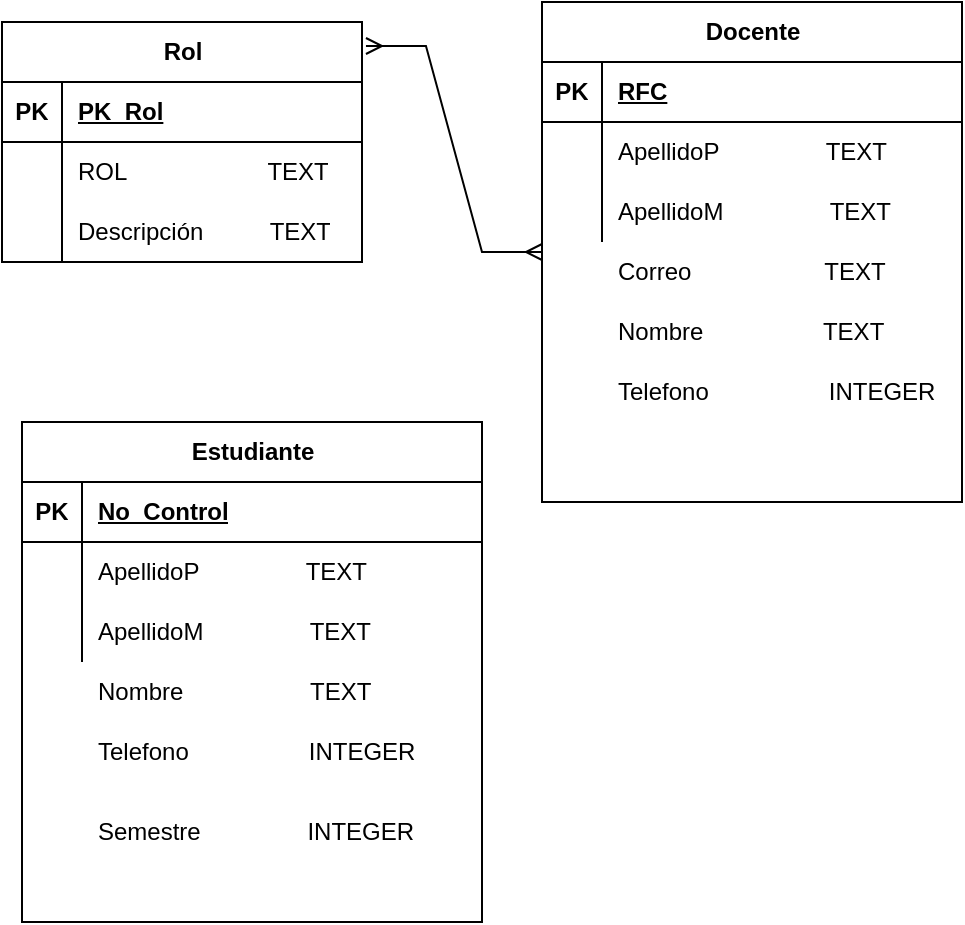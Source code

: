 <mxfile version="27.1.3">
  <diagram name="Página-1" id="V-V55-iJyu9lPwuccyi-">
    <mxGraphModel dx="872" dy="473" grid="1" gridSize="10" guides="1" tooltips="1" connect="1" arrows="1" fold="1" page="1" pageScale="1" pageWidth="827" pageHeight="1169" math="0" shadow="0">
      <root>
        <mxCell id="0" />
        <mxCell id="1" parent="0" />
        <mxCell id="twe5GwkXVHcwUZrs01CK-1" value="Rol" style="shape=table;startSize=30;container=1;collapsible=1;childLayout=tableLayout;fixedRows=1;rowLines=0;fontStyle=1;align=center;resizeLast=1;html=1;" vertex="1" parent="1">
          <mxGeometry x="70" y="130" width="180" height="120" as="geometry" />
        </mxCell>
        <mxCell id="twe5GwkXVHcwUZrs01CK-2" value="" style="shape=tableRow;horizontal=0;startSize=0;swimlaneHead=0;swimlaneBody=0;fillColor=none;collapsible=0;dropTarget=0;points=[[0,0.5],[1,0.5]];portConstraint=eastwest;top=0;left=0;right=0;bottom=1;" vertex="1" parent="twe5GwkXVHcwUZrs01CK-1">
          <mxGeometry y="30" width="180" height="30" as="geometry" />
        </mxCell>
        <mxCell id="twe5GwkXVHcwUZrs01CK-3" value="PK" style="shape=partialRectangle;connectable=0;fillColor=none;top=0;left=0;bottom=0;right=0;fontStyle=1;overflow=hidden;whiteSpace=wrap;html=1;" vertex="1" parent="twe5GwkXVHcwUZrs01CK-2">
          <mxGeometry width="30" height="30" as="geometry">
            <mxRectangle width="30" height="30" as="alternateBounds" />
          </mxGeometry>
        </mxCell>
        <mxCell id="twe5GwkXVHcwUZrs01CK-4" value="PK_Rol" style="shape=partialRectangle;connectable=0;fillColor=none;top=0;left=0;bottom=0;right=0;align=left;spacingLeft=6;fontStyle=5;overflow=hidden;whiteSpace=wrap;html=1;" vertex="1" parent="twe5GwkXVHcwUZrs01CK-2">
          <mxGeometry x="30" width="150" height="30" as="geometry">
            <mxRectangle width="150" height="30" as="alternateBounds" />
          </mxGeometry>
        </mxCell>
        <mxCell id="twe5GwkXVHcwUZrs01CK-5" value="" style="shape=tableRow;horizontal=0;startSize=0;swimlaneHead=0;swimlaneBody=0;fillColor=none;collapsible=0;dropTarget=0;points=[[0,0.5],[1,0.5]];portConstraint=eastwest;top=0;left=0;right=0;bottom=0;" vertex="1" parent="twe5GwkXVHcwUZrs01CK-1">
          <mxGeometry y="60" width="180" height="30" as="geometry" />
        </mxCell>
        <mxCell id="twe5GwkXVHcwUZrs01CK-6" value="" style="shape=partialRectangle;connectable=0;fillColor=none;top=0;left=0;bottom=0;right=0;editable=1;overflow=hidden;whiteSpace=wrap;html=1;" vertex="1" parent="twe5GwkXVHcwUZrs01CK-5">
          <mxGeometry width="30" height="30" as="geometry">
            <mxRectangle width="30" height="30" as="alternateBounds" />
          </mxGeometry>
        </mxCell>
        <mxCell id="twe5GwkXVHcwUZrs01CK-7" value="ROL&amp;nbsp; &amp;nbsp; &amp;nbsp; &amp;nbsp; &amp;nbsp; &amp;nbsp; &amp;nbsp; &amp;nbsp; &amp;nbsp; &amp;nbsp; &amp;nbsp;TEXT" style="shape=partialRectangle;connectable=0;fillColor=none;top=0;left=0;bottom=0;right=0;align=left;spacingLeft=6;overflow=hidden;whiteSpace=wrap;html=1;" vertex="1" parent="twe5GwkXVHcwUZrs01CK-5">
          <mxGeometry x="30" width="150" height="30" as="geometry">
            <mxRectangle width="150" height="30" as="alternateBounds" />
          </mxGeometry>
        </mxCell>
        <mxCell id="twe5GwkXVHcwUZrs01CK-8" value="" style="shape=tableRow;horizontal=0;startSize=0;swimlaneHead=0;swimlaneBody=0;fillColor=none;collapsible=0;dropTarget=0;points=[[0,0.5],[1,0.5]];portConstraint=eastwest;top=0;left=0;right=0;bottom=0;" vertex="1" parent="twe5GwkXVHcwUZrs01CK-1">
          <mxGeometry y="90" width="180" height="30" as="geometry" />
        </mxCell>
        <mxCell id="twe5GwkXVHcwUZrs01CK-9" value="" style="shape=partialRectangle;connectable=0;fillColor=none;top=0;left=0;bottom=0;right=0;editable=1;overflow=hidden;whiteSpace=wrap;html=1;" vertex="1" parent="twe5GwkXVHcwUZrs01CK-8">
          <mxGeometry width="30" height="30" as="geometry">
            <mxRectangle width="30" height="30" as="alternateBounds" />
          </mxGeometry>
        </mxCell>
        <mxCell id="twe5GwkXVHcwUZrs01CK-10" value="Descripción&amp;nbsp; &amp;nbsp; &amp;nbsp; &amp;nbsp; &amp;nbsp; TEXT" style="shape=partialRectangle;connectable=0;fillColor=none;top=0;left=0;bottom=0;right=0;align=left;spacingLeft=6;overflow=hidden;whiteSpace=wrap;html=1;" vertex="1" parent="twe5GwkXVHcwUZrs01CK-8">
          <mxGeometry x="30" width="150" height="30" as="geometry">
            <mxRectangle width="150" height="30" as="alternateBounds" />
          </mxGeometry>
        </mxCell>
        <mxCell id="twe5GwkXVHcwUZrs01CK-14" value="Docente" style="shape=table;startSize=30;container=1;collapsible=1;childLayout=tableLayout;fixedRows=1;rowLines=0;fontStyle=1;align=center;resizeLast=1;html=1;" vertex="1" parent="1">
          <mxGeometry x="340" y="120" width="210" height="250" as="geometry" />
        </mxCell>
        <mxCell id="twe5GwkXVHcwUZrs01CK-15" value="" style="shape=tableRow;horizontal=0;startSize=0;swimlaneHead=0;swimlaneBody=0;fillColor=none;collapsible=0;dropTarget=0;points=[[0,0.5],[1,0.5]];portConstraint=eastwest;top=0;left=0;right=0;bottom=1;" vertex="1" parent="twe5GwkXVHcwUZrs01CK-14">
          <mxGeometry y="30" width="210" height="30" as="geometry" />
        </mxCell>
        <mxCell id="twe5GwkXVHcwUZrs01CK-16" value="PK" style="shape=partialRectangle;connectable=0;fillColor=none;top=0;left=0;bottom=0;right=0;fontStyle=1;overflow=hidden;whiteSpace=wrap;html=1;" vertex="1" parent="twe5GwkXVHcwUZrs01CK-15">
          <mxGeometry width="30" height="30" as="geometry">
            <mxRectangle width="30" height="30" as="alternateBounds" />
          </mxGeometry>
        </mxCell>
        <mxCell id="twe5GwkXVHcwUZrs01CK-17" value="RFC" style="shape=partialRectangle;connectable=0;fillColor=none;top=0;left=0;bottom=0;right=0;align=left;spacingLeft=6;fontStyle=5;overflow=hidden;whiteSpace=wrap;html=1;" vertex="1" parent="twe5GwkXVHcwUZrs01CK-15">
          <mxGeometry x="30" width="180" height="30" as="geometry">
            <mxRectangle width="180" height="30" as="alternateBounds" />
          </mxGeometry>
        </mxCell>
        <mxCell id="twe5GwkXVHcwUZrs01CK-18" value="" style="shape=tableRow;horizontal=0;startSize=0;swimlaneHead=0;swimlaneBody=0;fillColor=none;collapsible=0;dropTarget=0;points=[[0,0.5],[1,0.5]];portConstraint=eastwest;top=0;left=0;right=0;bottom=0;" vertex="1" parent="twe5GwkXVHcwUZrs01CK-14">
          <mxGeometry y="60" width="210" height="30" as="geometry" />
        </mxCell>
        <mxCell id="twe5GwkXVHcwUZrs01CK-19" value="" style="shape=partialRectangle;connectable=0;fillColor=none;top=0;left=0;bottom=0;right=0;editable=1;overflow=hidden;whiteSpace=wrap;html=1;" vertex="1" parent="twe5GwkXVHcwUZrs01CK-18">
          <mxGeometry width="30" height="30" as="geometry">
            <mxRectangle width="30" height="30" as="alternateBounds" />
          </mxGeometry>
        </mxCell>
        <mxCell id="twe5GwkXVHcwUZrs01CK-20" value="ApellidoP&amp;nbsp; &amp;nbsp; &amp;nbsp; &amp;nbsp; &amp;nbsp; &amp;nbsp; &amp;nbsp; &amp;nbsp; TEXT" style="shape=partialRectangle;connectable=0;fillColor=none;top=0;left=0;bottom=0;right=0;align=left;spacingLeft=6;overflow=hidden;whiteSpace=wrap;html=1;" vertex="1" parent="twe5GwkXVHcwUZrs01CK-18">
          <mxGeometry x="30" width="180" height="30" as="geometry">
            <mxRectangle width="180" height="30" as="alternateBounds" />
          </mxGeometry>
        </mxCell>
        <mxCell id="twe5GwkXVHcwUZrs01CK-21" value="" style="shape=tableRow;horizontal=0;startSize=0;swimlaneHead=0;swimlaneBody=0;fillColor=none;collapsible=0;dropTarget=0;points=[[0,0.5],[1,0.5]];portConstraint=eastwest;top=0;left=0;right=0;bottom=0;" vertex="1" parent="twe5GwkXVHcwUZrs01CK-14">
          <mxGeometry y="90" width="210" height="30" as="geometry" />
        </mxCell>
        <mxCell id="twe5GwkXVHcwUZrs01CK-22" value="" style="shape=partialRectangle;connectable=0;fillColor=none;top=0;left=0;bottom=0;right=0;editable=1;overflow=hidden;whiteSpace=wrap;html=1;" vertex="1" parent="twe5GwkXVHcwUZrs01CK-21">
          <mxGeometry width="30" height="30" as="geometry">
            <mxRectangle width="30" height="30" as="alternateBounds" />
          </mxGeometry>
        </mxCell>
        <mxCell id="twe5GwkXVHcwUZrs01CK-23" value="ApellidoM&amp;nbsp; &amp;nbsp; &amp;nbsp; &amp;nbsp; &amp;nbsp; &amp;nbsp; &amp;nbsp; &amp;nbsp; TEXT" style="shape=partialRectangle;connectable=0;fillColor=none;top=0;left=0;bottom=0;right=0;align=left;spacingLeft=6;overflow=hidden;whiteSpace=wrap;html=1;" vertex="1" parent="twe5GwkXVHcwUZrs01CK-21">
          <mxGeometry x="30" width="180" height="30" as="geometry">
            <mxRectangle width="180" height="30" as="alternateBounds" />
          </mxGeometry>
        </mxCell>
        <mxCell id="twe5GwkXVHcwUZrs01CK-25" value="Correo&amp;nbsp; &amp;nbsp; &amp;nbsp; &amp;nbsp; &amp;nbsp; &amp;nbsp; &amp;nbsp; &amp;nbsp; &amp;nbsp; &amp;nbsp; TEXT" style="shape=partialRectangle;connectable=0;fillColor=none;top=0;left=0;bottom=0;right=0;align=left;spacingLeft=6;overflow=hidden;whiteSpace=wrap;html=1;" vertex="1" parent="1">
          <mxGeometry x="370" y="240" width="150" height="30" as="geometry">
            <mxRectangle width="150" height="30" as="alternateBounds" />
          </mxGeometry>
        </mxCell>
        <mxCell id="twe5GwkXVHcwUZrs01CK-26" value="Nombre&amp;nbsp; &amp;nbsp; &amp;nbsp; &amp;nbsp; &amp;nbsp; &amp;nbsp; &amp;nbsp; &amp;nbsp; &amp;nbsp; TEXT" style="shape=partialRectangle;connectable=0;fillColor=none;top=0;left=0;bottom=0;right=0;align=left;spacingLeft=6;overflow=hidden;whiteSpace=wrap;html=1;" vertex="1" parent="1">
          <mxGeometry x="370" y="270" width="150" height="30" as="geometry">
            <mxRectangle width="150" height="30" as="alternateBounds" />
          </mxGeometry>
        </mxCell>
        <mxCell id="twe5GwkXVHcwUZrs01CK-27" value="Telefono&amp;nbsp; &amp;nbsp; &amp;nbsp; &amp;nbsp; &amp;nbsp; &amp;nbsp; &amp;nbsp; &amp;nbsp; &amp;nbsp; INTEGER" style="shape=partialRectangle;connectable=0;fillColor=none;top=0;left=0;bottom=0;right=0;align=left;spacingLeft=6;overflow=hidden;whiteSpace=wrap;html=1;" vertex="1" parent="1">
          <mxGeometry x="370" y="300" width="170" height="30" as="geometry">
            <mxRectangle width="150" height="30" as="alternateBounds" />
          </mxGeometry>
        </mxCell>
        <mxCell id="twe5GwkXVHcwUZrs01CK-28" value="" style="edgeStyle=entityRelationEdgeStyle;fontSize=12;html=1;endArrow=ERmany;startArrow=ERmany;rounded=0;entryX=1.011;entryY=0.1;entryDx=0;entryDy=0;entryPerimeter=0;exitX=0;exitY=0.5;exitDx=0;exitDy=0;" edge="1" parent="1" source="twe5GwkXVHcwUZrs01CK-14" target="twe5GwkXVHcwUZrs01CK-1">
          <mxGeometry width="100" height="100" relative="1" as="geometry">
            <mxPoint x="210" y="430" as="sourcePoint" />
            <mxPoint x="310" y="330" as="targetPoint" />
          </mxGeometry>
        </mxCell>
        <mxCell id="twe5GwkXVHcwUZrs01CK-29" value="Estudiante" style="shape=table;startSize=30;container=1;collapsible=1;childLayout=tableLayout;fixedRows=1;rowLines=0;fontStyle=1;align=center;resizeLast=1;html=1;" vertex="1" parent="1">
          <mxGeometry x="80" y="330" width="230" height="250" as="geometry" />
        </mxCell>
        <mxCell id="twe5GwkXVHcwUZrs01CK-30" value="" style="shape=tableRow;horizontal=0;startSize=0;swimlaneHead=0;swimlaneBody=0;fillColor=none;collapsible=0;dropTarget=0;points=[[0,0.5],[1,0.5]];portConstraint=eastwest;top=0;left=0;right=0;bottom=1;" vertex="1" parent="twe5GwkXVHcwUZrs01CK-29">
          <mxGeometry y="30" width="230" height="30" as="geometry" />
        </mxCell>
        <mxCell id="twe5GwkXVHcwUZrs01CK-31" value="PK" style="shape=partialRectangle;connectable=0;fillColor=none;top=0;left=0;bottom=0;right=0;fontStyle=1;overflow=hidden;whiteSpace=wrap;html=1;" vertex="1" parent="twe5GwkXVHcwUZrs01CK-30">
          <mxGeometry width="30" height="30" as="geometry">
            <mxRectangle width="30" height="30" as="alternateBounds" />
          </mxGeometry>
        </mxCell>
        <mxCell id="twe5GwkXVHcwUZrs01CK-32" value="No_Control" style="shape=partialRectangle;connectable=0;fillColor=none;top=0;left=0;bottom=0;right=0;align=left;spacingLeft=6;fontStyle=5;overflow=hidden;whiteSpace=wrap;html=1;" vertex="1" parent="twe5GwkXVHcwUZrs01CK-30">
          <mxGeometry x="30" width="200" height="30" as="geometry">
            <mxRectangle width="200" height="30" as="alternateBounds" />
          </mxGeometry>
        </mxCell>
        <mxCell id="twe5GwkXVHcwUZrs01CK-33" value="" style="shape=tableRow;horizontal=0;startSize=0;swimlaneHead=0;swimlaneBody=0;fillColor=none;collapsible=0;dropTarget=0;points=[[0,0.5],[1,0.5]];portConstraint=eastwest;top=0;left=0;right=0;bottom=0;" vertex="1" parent="twe5GwkXVHcwUZrs01CK-29">
          <mxGeometry y="60" width="230" height="30" as="geometry" />
        </mxCell>
        <mxCell id="twe5GwkXVHcwUZrs01CK-34" value="" style="shape=partialRectangle;connectable=0;fillColor=none;top=0;left=0;bottom=0;right=0;editable=1;overflow=hidden;whiteSpace=wrap;html=1;" vertex="1" parent="twe5GwkXVHcwUZrs01CK-33">
          <mxGeometry width="30" height="30" as="geometry">
            <mxRectangle width="30" height="30" as="alternateBounds" />
          </mxGeometry>
        </mxCell>
        <mxCell id="twe5GwkXVHcwUZrs01CK-35" value="ApellidoP&amp;nbsp; &amp;nbsp; &amp;nbsp; &amp;nbsp; &amp;nbsp; &amp;nbsp; &amp;nbsp; &amp;nbsp; TEXT" style="shape=partialRectangle;connectable=0;fillColor=none;top=0;left=0;bottom=0;right=0;align=left;spacingLeft=6;overflow=hidden;whiteSpace=wrap;html=1;" vertex="1" parent="twe5GwkXVHcwUZrs01CK-33">
          <mxGeometry x="30" width="200" height="30" as="geometry">
            <mxRectangle width="200" height="30" as="alternateBounds" />
          </mxGeometry>
        </mxCell>
        <mxCell id="twe5GwkXVHcwUZrs01CK-36" value="" style="shape=tableRow;horizontal=0;startSize=0;swimlaneHead=0;swimlaneBody=0;fillColor=none;collapsible=0;dropTarget=0;points=[[0,0.5],[1,0.5]];portConstraint=eastwest;top=0;left=0;right=0;bottom=0;" vertex="1" parent="twe5GwkXVHcwUZrs01CK-29">
          <mxGeometry y="90" width="230" height="30" as="geometry" />
        </mxCell>
        <mxCell id="twe5GwkXVHcwUZrs01CK-37" value="" style="shape=partialRectangle;connectable=0;fillColor=none;top=0;left=0;bottom=0;right=0;editable=1;overflow=hidden;whiteSpace=wrap;html=1;" vertex="1" parent="twe5GwkXVHcwUZrs01CK-36">
          <mxGeometry width="30" height="30" as="geometry">
            <mxRectangle width="30" height="30" as="alternateBounds" />
          </mxGeometry>
        </mxCell>
        <mxCell id="twe5GwkXVHcwUZrs01CK-38" value="ApellidoM&amp;nbsp; &amp;nbsp; &amp;nbsp; &amp;nbsp; &amp;nbsp; &amp;nbsp; &amp;nbsp; &amp;nbsp; TEXT" style="shape=partialRectangle;connectable=0;fillColor=none;top=0;left=0;bottom=0;right=0;align=left;spacingLeft=6;overflow=hidden;whiteSpace=wrap;html=1;" vertex="1" parent="twe5GwkXVHcwUZrs01CK-36">
          <mxGeometry x="30" width="200" height="30" as="geometry">
            <mxRectangle width="200" height="30" as="alternateBounds" />
          </mxGeometry>
        </mxCell>
        <mxCell id="twe5GwkXVHcwUZrs01CK-39" value="Nombre&amp;nbsp; &amp;nbsp; &amp;nbsp; &amp;nbsp; &amp;nbsp; &amp;nbsp; &amp;nbsp; &amp;nbsp; &amp;nbsp; &amp;nbsp;TEXT" style="shape=partialRectangle;connectable=0;fillColor=none;top=0;left=0;bottom=0;right=0;align=left;spacingLeft=6;overflow=hidden;whiteSpace=wrap;html=1;" vertex="1" parent="1">
          <mxGeometry x="110" y="450" width="180" height="30" as="geometry">
            <mxRectangle width="180" height="30" as="alternateBounds" />
          </mxGeometry>
        </mxCell>
        <mxCell id="twe5GwkXVHcwUZrs01CK-41" value="Telefono&amp;nbsp; &amp;nbsp; &amp;nbsp; &amp;nbsp; &amp;nbsp; &amp;nbsp; &amp;nbsp; &amp;nbsp; &amp;nbsp; INTEGER" style="shape=partialRectangle;connectable=0;fillColor=none;top=0;left=0;bottom=0;right=0;align=left;spacingLeft=6;overflow=hidden;whiteSpace=wrap;html=1;" vertex="1" parent="1">
          <mxGeometry x="110" y="480" width="170" height="30" as="geometry">
            <mxRectangle width="150" height="30" as="alternateBounds" />
          </mxGeometry>
        </mxCell>
        <mxCell id="twe5GwkXVHcwUZrs01CK-42" value="Semestre&amp;nbsp; &amp;nbsp; &amp;nbsp; &amp;nbsp; &amp;nbsp; &amp;nbsp; &amp;nbsp; &amp;nbsp; INTEGER" style="shape=partialRectangle;connectable=0;fillColor=none;top=0;left=0;bottom=0;right=0;align=left;spacingLeft=6;overflow=hidden;whiteSpace=wrap;html=1;" vertex="1" parent="1">
          <mxGeometry x="110" y="520" width="190" height="30" as="geometry">
            <mxRectangle width="150" height="30" as="alternateBounds" />
          </mxGeometry>
        </mxCell>
      </root>
    </mxGraphModel>
  </diagram>
</mxfile>
